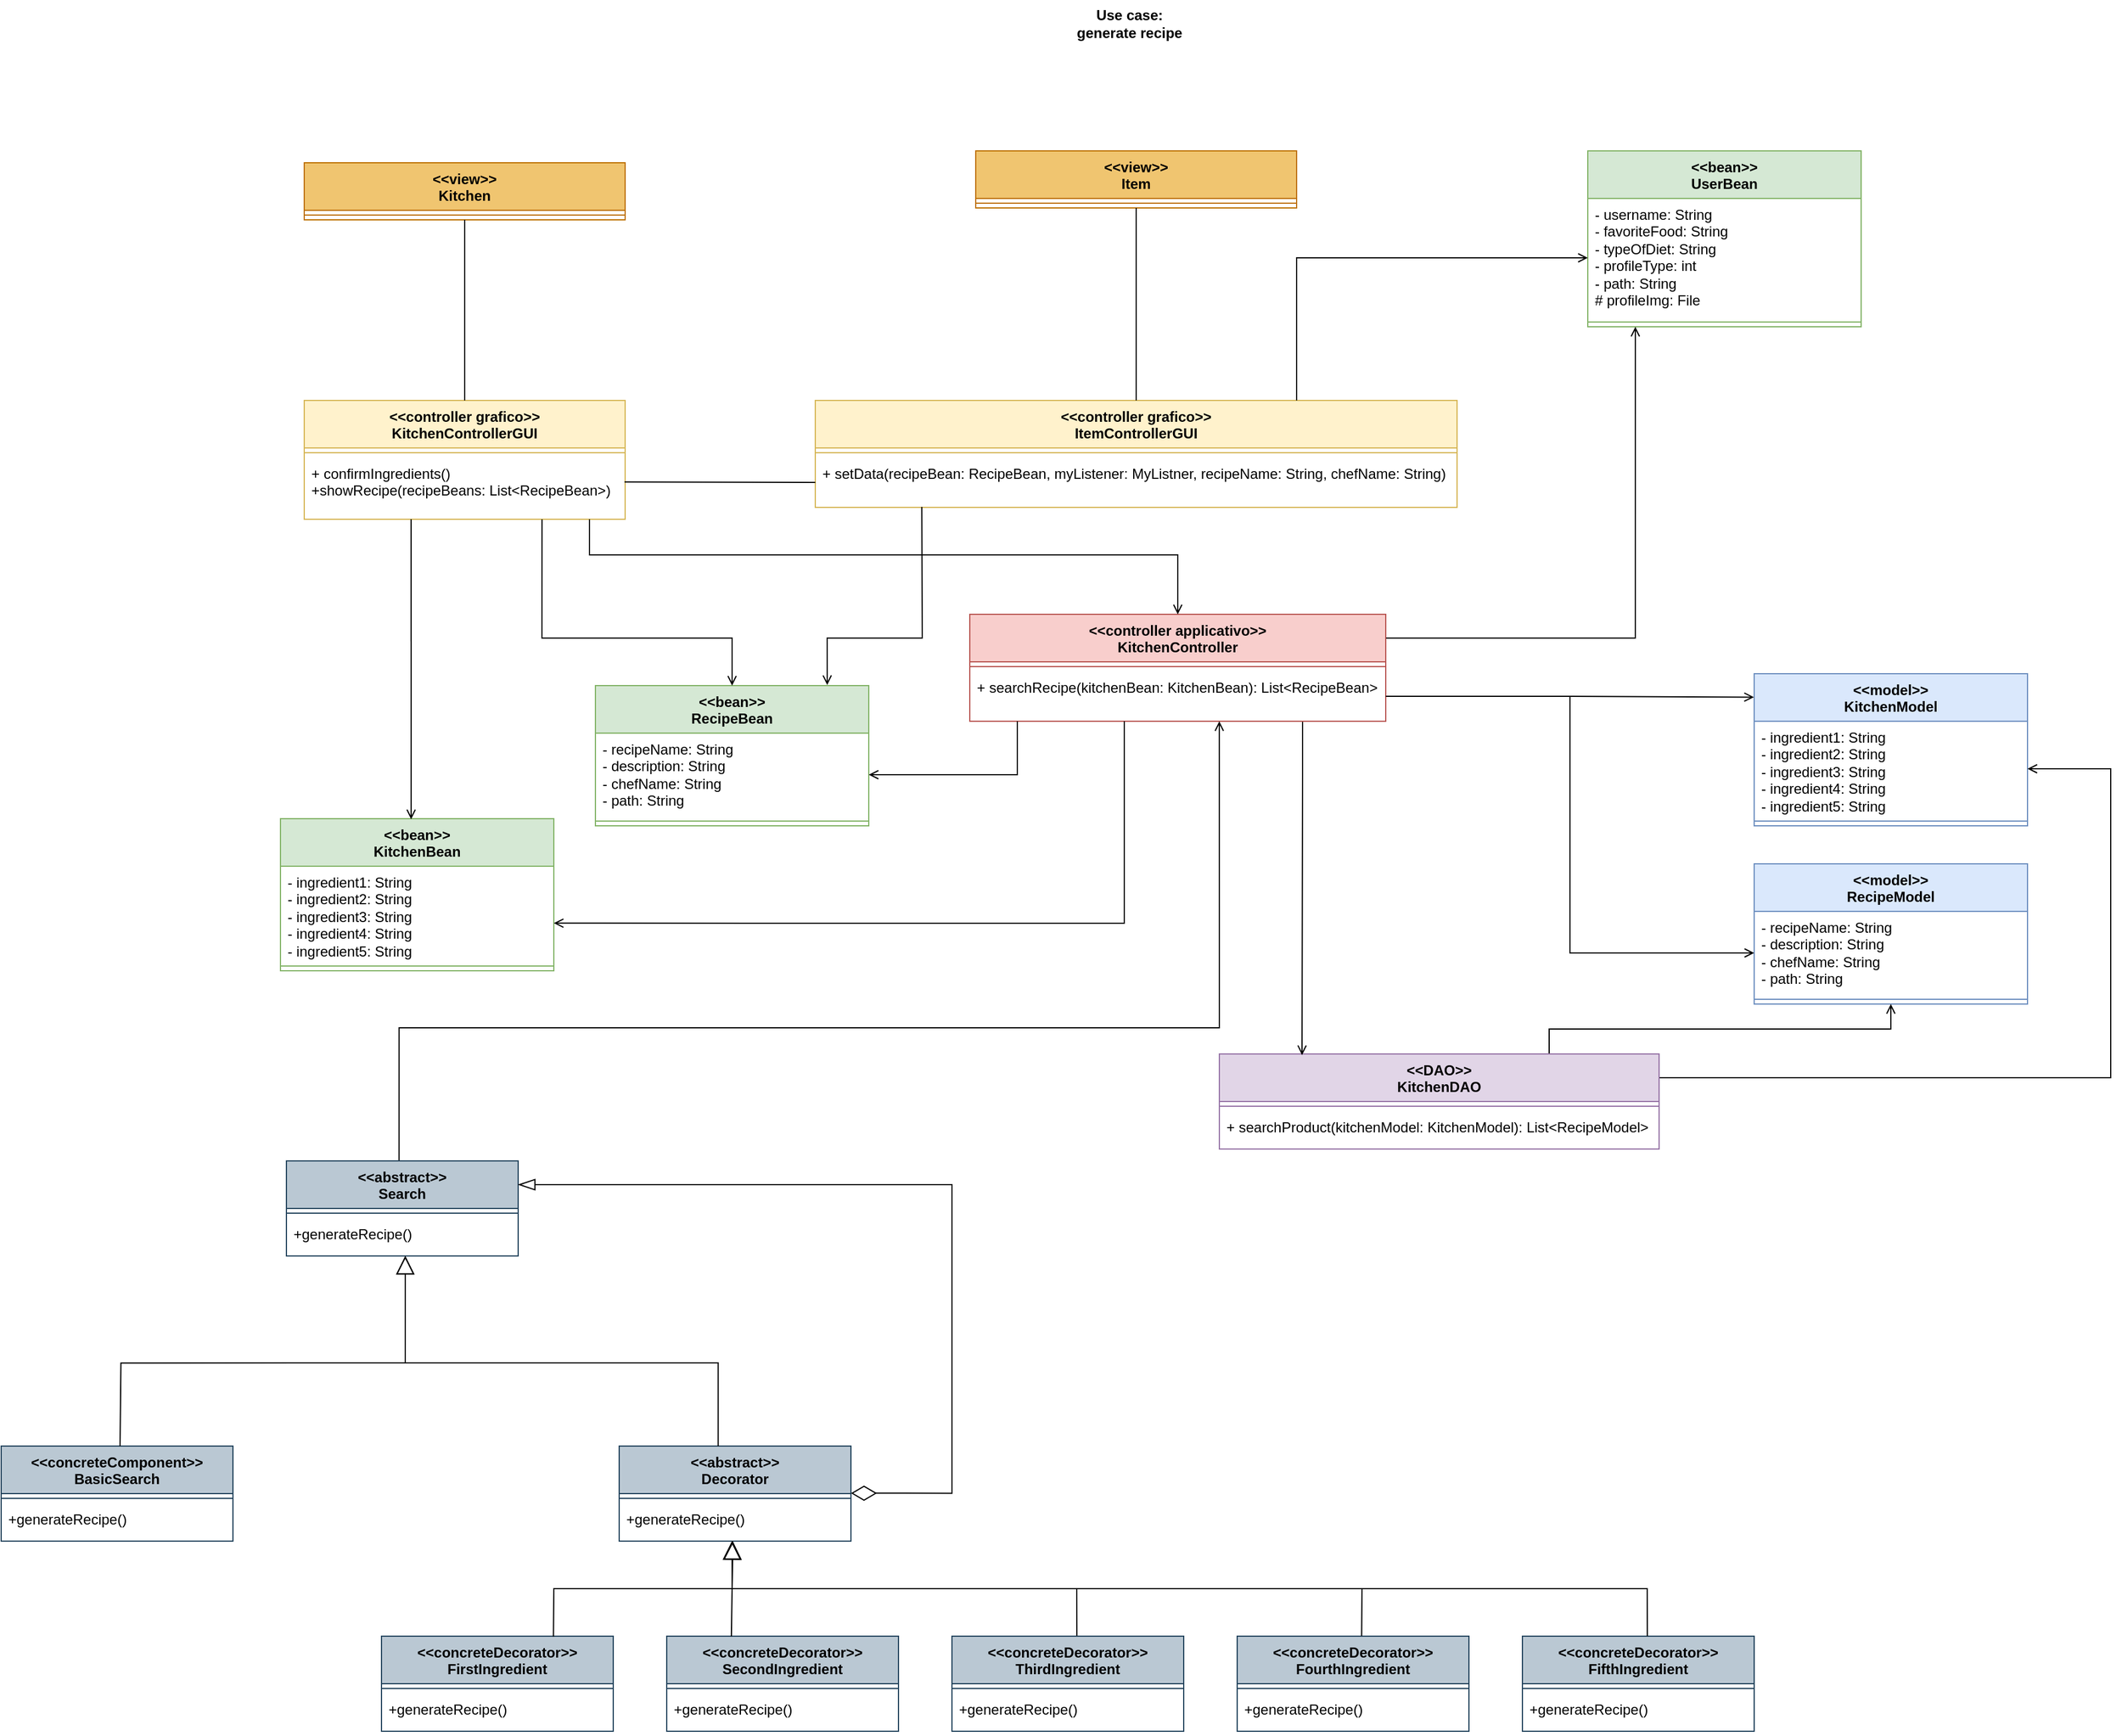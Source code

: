 <mxfile version="21.5.0" type="device">
  <diagram name="Pagina-1" id="53_TxDTbxMPhhyfTPPzY">
    <mxGraphModel dx="4573" dy="1822" grid="1" gridSize="10" guides="1" tooltips="1" connect="1" arrows="1" fold="1" page="1" pageScale="1" pageWidth="2336" pageHeight="1654" math="0" shadow="0">
      <root>
        <mxCell id="0" />
        <mxCell id="1" parent="0" />
        <mxCell id="R4VHFIvE4QcCksy_aD6D-1" value="&amp;lt;&amp;lt;controller grafico&amp;gt;&amp;gt;&lt;br&gt;KitchenControllerGUI" style="swimlane;fontStyle=1;align=center;verticalAlign=top;childLayout=stackLayout;horizontal=1;startSize=40;horizontalStack=0;resizeParent=1;resizeParentMax=0;resizeLast=0;collapsible=1;marginBottom=0;whiteSpace=wrap;html=1;fillColor=#fff2cc;strokeColor=#d6b656;" parent="1" vertex="1">
          <mxGeometry x="430" y="360" width="270" height="100" as="geometry" />
        </mxCell>
        <mxCell id="R4VHFIvE4QcCksy_aD6D-3" value="" style="line;strokeWidth=1;fillColor=none;align=left;verticalAlign=middle;spacingTop=-1;spacingLeft=3;spacingRight=3;rotatable=0;labelPosition=right;points=[];portConstraint=eastwest;strokeColor=inherit;" parent="R4VHFIvE4QcCksy_aD6D-1" vertex="1">
          <mxGeometry y="40" width="270" height="8" as="geometry" />
        </mxCell>
        <mxCell id="R4VHFIvE4QcCksy_aD6D-4" value="+ confirmIngredients()&lt;br style=&quot;border-color: var(--border-color);&quot;&gt;+showRecipe(recipeBeans: List&amp;lt;RecipeBean&amp;gt;)" style="text;strokeColor=none;fillColor=none;align=left;verticalAlign=top;spacingLeft=4;spacingRight=4;overflow=hidden;rotatable=0;points=[[0,0.5],[1,0.5]];portConstraint=eastwest;whiteSpace=wrap;html=1;" parent="R4VHFIvE4QcCksy_aD6D-1" vertex="1">
          <mxGeometry y="48" width="270" height="52" as="geometry" />
        </mxCell>
        <mxCell id="R4VHFIvE4QcCksy_aD6D-5" value="&amp;lt;&amp;lt;controller applicativo&amp;gt;&amp;gt;&lt;br&gt;KitchenController" style="swimlane;fontStyle=1;align=center;verticalAlign=top;childLayout=stackLayout;horizontal=1;startSize=40;horizontalStack=0;resizeParent=1;resizeParentMax=0;resizeLast=0;collapsible=1;marginBottom=0;whiteSpace=wrap;html=1;fillColor=#f8cecc;strokeColor=#b85450;" parent="1" vertex="1">
          <mxGeometry x="990" y="540" width="350" height="90" as="geometry" />
        </mxCell>
        <mxCell id="R4VHFIvE4QcCksy_aD6D-7" value="" style="line;strokeWidth=1;fillColor=none;align=left;verticalAlign=middle;spacingTop=-1;spacingLeft=3;spacingRight=3;rotatable=0;labelPosition=right;points=[];portConstraint=eastwest;strokeColor=inherit;" parent="R4VHFIvE4QcCksy_aD6D-5" vertex="1">
          <mxGeometry y="40" width="350" height="8" as="geometry" />
        </mxCell>
        <mxCell id="R4VHFIvE4QcCksy_aD6D-8" value="+ searchRecipe(kitchenBean: KitchenBean): List&amp;lt;RecipeBean&amp;gt;" style="text;strokeColor=none;fillColor=none;align=left;verticalAlign=top;spacingLeft=4;spacingRight=4;overflow=hidden;rotatable=0;points=[[0,0.5],[1,0.5]];portConstraint=eastwest;whiteSpace=wrap;html=1;" parent="R4VHFIvE4QcCksy_aD6D-5" vertex="1">
          <mxGeometry y="48" width="350" height="42" as="geometry" />
        </mxCell>
        <mxCell id="R4VHFIvE4QcCksy_aD6D-9" value="&amp;lt;&amp;lt;controller grafico&amp;gt;&amp;gt;&lt;br&gt;ItemControllerGUI" style="swimlane;fontStyle=1;align=center;verticalAlign=top;childLayout=stackLayout;horizontal=1;startSize=40;horizontalStack=0;resizeParent=1;resizeParentMax=0;resizeLast=0;collapsible=1;marginBottom=0;whiteSpace=wrap;html=1;fillColor=#fff2cc;strokeColor=#d6b656;" parent="1" vertex="1">
          <mxGeometry x="860" y="360" width="540" height="90" as="geometry" />
        </mxCell>
        <mxCell id="R4VHFIvE4QcCksy_aD6D-11" value="" style="line;strokeWidth=1;fillColor=none;align=left;verticalAlign=middle;spacingTop=-1;spacingLeft=3;spacingRight=3;rotatable=0;labelPosition=right;points=[];portConstraint=eastwest;strokeColor=inherit;" parent="R4VHFIvE4QcCksy_aD6D-9" vertex="1">
          <mxGeometry y="40" width="540" height="8" as="geometry" />
        </mxCell>
        <mxCell id="R4VHFIvE4QcCksy_aD6D-12" value="+ setData(recipeBean: RecipeBean, myListener: MyListner, recipeName: String, chefName: String)" style="text;strokeColor=none;fillColor=none;align=left;verticalAlign=top;spacingLeft=4;spacingRight=4;overflow=hidden;rotatable=0;points=[[0,0.5],[1,0.5]];portConstraint=eastwest;whiteSpace=wrap;html=1;" parent="R4VHFIvE4QcCksy_aD6D-9" vertex="1">
          <mxGeometry y="48" width="540" height="42" as="geometry" />
        </mxCell>
        <mxCell id="R4VHFIvE4QcCksy_aD6D-13" value="&amp;lt;&amp;lt;bean&amp;gt;&amp;gt;&lt;br&gt;KitchenBean" style="swimlane;fontStyle=1;align=center;verticalAlign=top;childLayout=stackLayout;horizontal=1;startSize=40;horizontalStack=0;resizeParent=1;resizeParentMax=0;resizeLast=0;collapsible=1;marginBottom=0;whiteSpace=wrap;html=1;fillColor=#d5e8d4;strokeColor=#82b366;" parent="1" vertex="1">
          <mxGeometry x="410" y="712" width="230" height="128" as="geometry" />
        </mxCell>
        <mxCell id="R4VHFIvE4QcCksy_aD6D-14" value="- ingredient1: String&lt;br style=&quot;border-color: var(--border-color);&quot;&gt;- ingredient2: String&lt;br style=&quot;border-color: var(--border-color);&quot;&gt;- ingredient3: String&lt;br style=&quot;border-color: var(--border-color);&quot;&gt;- ingredient4: String&lt;br style=&quot;border-color: var(--border-color);&quot;&gt;- ingredient5: String" style="text;strokeColor=none;fillColor=none;align=left;verticalAlign=top;spacingLeft=4;spacingRight=4;overflow=hidden;rotatable=0;points=[[0,0.5],[1,0.5]];portConstraint=eastwest;whiteSpace=wrap;html=1;" parent="R4VHFIvE4QcCksy_aD6D-13" vertex="1">
          <mxGeometry y="40" width="230" height="80" as="geometry" />
        </mxCell>
        <mxCell id="R4VHFIvE4QcCksy_aD6D-15" value="" style="line;strokeWidth=1;fillColor=none;align=left;verticalAlign=middle;spacingTop=-1;spacingLeft=3;spacingRight=3;rotatable=0;labelPosition=right;points=[];portConstraint=eastwest;strokeColor=inherit;" parent="R4VHFIvE4QcCksy_aD6D-13" vertex="1">
          <mxGeometry y="120" width="230" height="8" as="geometry" />
        </mxCell>
        <mxCell id="R4VHFIvE4QcCksy_aD6D-17" value="&amp;lt;&amp;lt;bean&amp;gt;&amp;gt;&lt;br&gt;RecipeBean" style="swimlane;fontStyle=1;align=center;verticalAlign=top;childLayout=stackLayout;horizontal=1;startSize=40;horizontalStack=0;resizeParent=1;resizeParentMax=0;resizeLast=0;collapsible=1;marginBottom=0;whiteSpace=wrap;html=1;fillColor=#d5e8d4;strokeColor=#82b366;" parent="1" vertex="1">
          <mxGeometry x="675" y="600" width="230" height="118" as="geometry" />
        </mxCell>
        <mxCell id="R4VHFIvE4QcCksy_aD6D-18" value="- recipeName: String&lt;br style=&quot;border-color: var(--border-color);&quot;&gt;- description: String&lt;br style=&quot;border-color: var(--border-color);&quot;&gt;- chefName: String&lt;br style=&quot;border-color: var(--border-color);&quot;&gt;- path: String" style="text;strokeColor=none;fillColor=none;align=left;verticalAlign=top;spacingLeft=4;spacingRight=4;overflow=hidden;rotatable=0;points=[[0,0.5],[1,0.5]];portConstraint=eastwest;whiteSpace=wrap;html=1;" parent="R4VHFIvE4QcCksy_aD6D-17" vertex="1">
          <mxGeometry y="40" width="230" height="70" as="geometry" />
        </mxCell>
        <mxCell id="R4VHFIvE4QcCksy_aD6D-19" value="" style="line;strokeWidth=1;fillColor=none;align=left;verticalAlign=middle;spacingTop=-1;spacingLeft=3;spacingRight=3;rotatable=0;labelPosition=right;points=[];portConstraint=eastwest;strokeColor=inherit;" parent="R4VHFIvE4QcCksy_aD6D-17" vertex="1">
          <mxGeometry y="110" width="230" height="8" as="geometry" />
        </mxCell>
        <mxCell id="R4VHFIvE4QcCksy_aD6D-21" value="&amp;lt;&amp;lt;model&amp;gt;&amp;gt;&lt;br&gt;KitchenModel" style="swimlane;fontStyle=1;align=center;verticalAlign=top;childLayout=stackLayout;horizontal=1;startSize=40;horizontalStack=0;resizeParent=1;resizeParentMax=0;resizeLast=0;collapsible=1;marginBottom=0;whiteSpace=wrap;html=1;fillColor=#dae8fc;strokeColor=#6c8ebf;" parent="1" vertex="1">
          <mxGeometry x="1650" y="590" width="230" height="128" as="geometry" />
        </mxCell>
        <mxCell id="R4VHFIvE4QcCksy_aD6D-22" value="- ingredient1: String&lt;br style=&quot;border-color: var(--border-color);&quot;&gt;- ingredient2: String&lt;br style=&quot;border-color: var(--border-color);&quot;&gt;- ingredient3: String&lt;br style=&quot;border-color: var(--border-color);&quot;&gt;- ingredient4: String&lt;br style=&quot;border-color: var(--border-color);&quot;&gt;- ingredient5: String" style="text;strokeColor=none;fillColor=none;align=left;verticalAlign=top;spacingLeft=4;spacingRight=4;overflow=hidden;rotatable=0;points=[[0,0.5],[1,0.5]];portConstraint=eastwest;whiteSpace=wrap;html=1;" parent="R4VHFIvE4QcCksy_aD6D-21" vertex="1">
          <mxGeometry y="40" width="230" height="80" as="geometry" />
        </mxCell>
        <mxCell id="R4VHFIvE4QcCksy_aD6D-23" value="" style="line;strokeWidth=1;fillColor=none;align=left;verticalAlign=middle;spacingTop=-1;spacingLeft=3;spacingRight=3;rotatable=0;labelPosition=right;points=[];portConstraint=eastwest;strokeColor=inherit;" parent="R4VHFIvE4QcCksy_aD6D-21" vertex="1">
          <mxGeometry y="120" width="230" height="8" as="geometry" />
        </mxCell>
        <mxCell id="R4VHFIvE4QcCksy_aD6D-25" value="&amp;lt;&amp;lt;model&amp;gt;&amp;gt;&lt;br&gt;RecipeModel" style="swimlane;fontStyle=1;align=center;verticalAlign=top;childLayout=stackLayout;horizontal=1;startSize=40;horizontalStack=0;resizeParent=1;resizeParentMax=0;resizeLast=0;collapsible=1;marginBottom=0;whiteSpace=wrap;html=1;fillColor=#dae8fc;strokeColor=#6c8ebf;" parent="1" vertex="1">
          <mxGeometry x="1650" y="750" width="230" height="118" as="geometry" />
        </mxCell>
        <mxCell id="R4VHFIvE4QcCksy_aD6D-26" value="- recipeName: String&lt;br style=&quot;border-color: var(--border-color);&quot;&gt;- description: String&lt;br style=&quot;border-color: var(--border-color);&quot;&gt;- chefName: String&lt;br style=&quot;border-color: var(--border-color);&quot;&gt;- path: String" style="text;strokeColor=none;fillColor=none;align=left;verticalAlign=top;spacingLeft=4;spacingRight=4;overflow=hidden;rotatable=0;points=[[0,0.5],[1,0.5]];portConstraint=eastwest;whiteSpace=wrap;html=1;" parent="R4VHFIvE4QcCksy_aD6D-25" vertex="1">
          <mxGeometry y="40" width="230" height="70" as="geometry" />
        </mxCell>
        <mxCell id="R4VHFIvE4QcCksy_aD6D-27" value="" style="line;strokeWidth=1;fillColor=none;align=left;verticalAlign=middle;spacingTop=-1;spacingLeft=3;spacingRight=3;rotatable=0;labelPosition=right;points=[];portConstraint=eastwest;strokeColor=inherit;" parent="R4VHFIvE4QcCksy_aD6D-25" vertex="1">
          <mxGeometry y="110" width="230" height="8" as="geometry" />
        </mxCell>
        <mxCell id="R4VHFIvE4QcCksy_aD6D-88" style="edgeStyle=orthogonalEdgeStyle;rounded=0;orthogonalLoop=1;jettySize=auto;html=1;exitX=1;exitY=0.25;exitDx=0;exitDy=0;entryX=1;entryY=0.5;entryDx=0;entryDy=0;endArrow=open;endFill=0;" parent="1" source="R4VHFIvE4QcCksy_aD6D-29" target="R4VHFIvE4QcCksy_aD6D-22" edge="1">
          <mxGeometry relative="1" as="geometry">
            <Array as="points">
              <mxPoint x="1950" y="930" />
              <mxPoint x="1950" y="670" />
            </Array>
          </mxGeometry>
        </mxCell>
        <mxCell id="R4VHFIvE4QcCksy_aD6D-89" style="edgeStyle=orthogonalEdgeStyle;rounded=0;orthogonalLoop=1;jettySize=auto;html=1;exitX=0.75;exitY=0;exitDx=0;exitDy=0;entryX=0.5;entryY=1;entryDx=0;entryDy=0;endArrow=open;endFill=0;" parent="1" source="R4VHFIvE4QcCksy_aD6D-29" target="R4VHFIvE4QcCksy_aD6D-25" edge="1">
          <mxGeometry relative="1" as="geometry" />
        </mxCell>
        <mxCell id="R4VHFIvE4QcCksy_aD6D-29" value="&amp;lt;&amp;lt;DAO&amp;gt;&amp;gt;&lt;br&gt;KitchenDAO" style="swimlane;fontStyle=1;align=center;verticalAlign=top;childLayout=stackLayout;horizontal=1;startSize=40;horizontalStack=0;resizeParent=1;resizeParentMax=0;resizeLast=0;collapsible=1;marginBottom=0;whiteSpace=wrap;html=1;fillColor=#e1d5e7;strokeColor=#9673a6;" parent="1" vertex="1">
          <mxGeometry x="1200" y="910" width="370" height="80" as="geometry" />
        </mxCell>
        <mxCell id="R4VHFIvE4QcCksy_aD6D-31" value="" style="line;strokeWidth=1;fillColor=none;align=left;verticalAlign=middle;spacingTop=-1;spacingLeft=3;spacingRight=3;rotatable=0;labelPosition=right;points=[];portConstraint=eastwest;strokeColor=inherit;" parent="R4VHFIvE4QcCksy_aD6D-29" vertex="1">
          <mxGeometry y="40" width="370" height="8" as="geometry" />
        </mxCell>
        <mxCell id="R4VHFIvE4QcCksy_aD6D-32" value="+ searchProduct(kitchenModel: KitchenModel): List&amp;lt;RecipeModel&amp;gt;" style="text;strokeColor=none;fillColor=none;align=left;verticalAlign=top;spacingLeft=4;spacingRight=4;overflow=hidden;rotatable=0;points=[[0,0.5],[1,0.5]];portConstraint=eastwest;whiteSpace=wrap;html=1;" parent="R4VHFIvE4QcCksy_aD6D-29" vertex="1">
          <mxGeometry y="48" width="370" height="32" as="geometry" />
        </mxCell>
        <mxCell id="R4VHFIvE4QcCksy_aD6D-65" value="&amp;lt;&amp;lt;view&amp;gt;&amp;gt;&lt;br&gt;Kitchen" style="swimlane;fontStyle=1;align=center;verticalAlign=top;childLayout=stackLayout;horizontal=1;startSize=40;horizontalStack=0;resizeParent=1;resizeParentMax=0;resizeLast=0;collapsible=1;marginBottom=0;whiteSpace=wrap;html=1;fillColor=#f0c570;strokeColor=#BD7000;fontColor=#000000;" parent="1" vertex="1">
          <mxGeometry x="430" y="160" width="270" height="48" as="geometry" />
        </mxCell>
        <mxCell id="R4VHFIvE4QcCksy_aD6D-66" value="" style="line;strokeWidth=1;fillColor=#f0c570;align=left;verticalAlign=middle;spacingTop=-1;spacingLeft=3;spacingRight=3;rotatable=0;labelPosition=right;points=[];portConstraint=eastwest;strokeColor=#BD7000;fontColor=#000000;" parent="R4VHFIvE4QcCksy_aD6D-65" vertex="1">
          <mxGeometry y="40" width="270" height="8" as="geometry" />
        </mxCell>
        <mxCell id="R4VHFIvE4QcCksy_aD6D-68" value="&amp;lt;&amp;lt;view&amp;gt;&amp;gt;&lt;br&gt;Item" style="swimlane;fontStyle=1;align=center;verticalAlign=top;childLayout=stackLayout;horizontal=1;startSize=40;horizontalStack=0;resizeParent=1;resizeParentMax=0;resizeLast=0;collapsible=1;marginBottom=0;whiteSpace=wrap;html=1;fillColor=#f0c570;strokeColor=#BD7000;fontColor=#000000;" parent="1" vertex="1">
          <mxGeometry x="995" y="150" width="270" height="48" as="geometry" />
        </mxCell>
        <mxCell id="R4VHFIvE4QcCksy_aD6D-69" value="" style="line;strokeWidth=1;fillColor=#f0c570;align=left;verticalAlign=middle;spacingTop=-1;spacingLeft=3;spacingRight=3;rotatable=0;labelPosition=right;points=[];portConstraint=eastwest;strokeColor=#BD7000;fontColor=#000000;" parent="R4VHFIvE4QcCksy_aD6D-68" vertex="1">
          <mxGeometry y="40" width="270" height="8" as="geometry" />
        </mxCell>
        <mxCell id="R4VHFIvE4QcCksy_aD6D-70" value="" style="endArrow=none;html=1;rounded=0;exitX=0.5;exitY=0;exitDx=0;exitDy=0;entryX=0.5;entryY=1;entryDx=0;entryDy=0;" parent="1" source="R4VHFIvE4QcCksy_aD6D-1" target="R4VHFIvE4QcCksy_aD6D-65" edge="1">
          <mxGeometry width="50" height="50" relative="1" as="geometry">
            <mxPoint x="590" y="330" as="sourcePoint" />
            <mxPoint x="640" y="280" as="targetPoint" />
          </mxGeometry>
        </mxCell>
        <mxCell id="R4VHFIvE4QcCksy_aD6D-71" value="" style="endArrow=none;html=1;rounded=0;exitX=0.5;exitY=0;exitDx=0;exitDy=0;entryX=0.5;entryY=1;entryDx=0;entryDy=0;" parent="1" source="R4VHFIvE4QcCksy_aD6D-9" target="R4VHFIvE4QcCksy_aD6D-68" edge="1">
          <mxGeometry width="50" height="50" relative="1" as="geometry">
            <mxPoint x="1134.41" y="350" as="sourcePoint" />
            <mxPoint x="1130" y="200" as="targetPoint" />
          </mxGeometry>
        </mxCell>
        <mxCell id="R4VHFIvE4QcCksy_aD6D-72" value="" style="endArrow=none;html=1;rounded=0;exitX=0.998;exitY=0.396;exitDx=0;exitDy=0;entryX=0;entryY=0.5;entryDx=0;entryDy=0;exitPerimeter=0;" parent="1" source="R4VHFIvE4QcCksy_aD6D-4" target="R4VHFIvE4QcCksy_aD6D-12" edge="1">
          <mxGeometry width="50" height="50" relative="1" as="geometry">
            <mxPoint x="575" y="370" as="sourcePoint" />
            <mxPoint x="575" y="218" as="targetPoint" />
          </mxGeometry>
        </mxCell>
        <mxCell id="R4VHFIvE4QcCksy_aD6D-73" value="" style="endArrow=open;html=1;rounded=0;endFill=0;exitX=0.333;exitY=1.001;exitDx=0;exitDy=0;exitPerimeter=0;entryX=0.478;entryY=0.004;entryDx=0;entryDy=0;entryPerimeter=0;" parent="1" source="R4VHFIvE4QcCksy_aD6D-4" target="R4VHFIvE4QcCksy_aD6D-13" edge="1">
          <mxGeometry width="50" height="50" relative="1" as="geometry">
            <mxPoint x="550" y="580" as="sourcePoint" />
            <mxPoint x="600" y="530" as="targetPoint" />
          </mxGeometry>
        </mxCell>
        <mxCell id="R4VHFIvE4QcCksy_aD6D-74" value="" style="endArrow=open;html=1;rounded=0;endFill=0;exitX=0.741;exitY=1.002;exitDx=0;exitDy=0;exitPerimeter=0;entryX=0.5;entryY=0;entryDx=0;entryDy=0;" parent="1" source="R4VHFIvE4QcCksy_aD6D-4" target="R4VHFIvE4QcCksy_aD6D-17" edge="1">
          <mxGeometry width="50" height="50" relative="1" as="geometry">
            <mxPoint x="560" y="471" as="sourcePoint" />
            <mxPoint x="560" y="723" as="targetPoint" />
            <Array as="points">
              <mxPoint x="630" y="560" />
              <mxPoint x="790" y="560" />
            </Array>
          </mxGeometry>
        </mxCell>
        <mxCell id="R4VHFIvE4QcCksy_aD6D-75" value="" style="endArrow=open;html=1;rounded=0;endFill=0;exitX=0.333;exitY=1.001;exitDx=0;exitDy=0;exitPerimeter=0;entryX=1;entryY=0.5;entryDx=0;entryDy=0;" parent="1" target="R4VHFIvE4QcCksy_aD6D-18" edge="1">
          <mxGeometry width="50" height="50" relative="1" as="geometry">
            <mxPoint x="1030" y="630" as="sourcePoint" />
            <mxPoint x="1030" y="883" as="targetPoint" />
            <Array as="points">
              <mxPoint x="1030" y="675" />
            </Array>
          </mxGeometry>
        </mxCell>
        <mxCell id="R4VHFIvE4QcCksy_aD6D-76" value="" style="endArrow=open;html=1;rounded=0;endFill=0;exitX=0.333;exitY=1.001;exitDx=0;exitDy=0;exitPerimeter=0;entryX=1;entryY=0.599;entryDx=0;entryDy=0;entryPerimeter=0;" parent="1" target="R4VHFIvE4QcCksy_aD6D-14" edge="1">
          <mxGeometry width="50" height="50" relative="1" as="geometry">
            <mxPoint x="1120" y="630" as="sourcePoint" />
            <mxPoint x="995" y="675" as="targetPoint" />
            <Array as="points">
              <mxPoint x="1120" y="800" />
            </Array>
          </mxGeometry>
        </mxCell>
        <mxCell id="R4VHFIvE4QcCksy_aD6D-77" value="&amp;lt;&amp;lt;bean&amp;gt;&amp;gt;&lt;br&gt;UserBean" style="swimlane;fontStyle=1;align=center;verticalAlign=top;childLayout=stackLayout;horizontal=1;startSize=40;horizontalStack=0;resizeParent=1;resizeParentMax=0;resizeLast=0;collapsible=1;marginBottom=0;whiteSpace=wrap;html=1;fillColor=#d5e8d4;strokeColor=#82b366;" parent="1" vertex="1">
          <mxGeometry x="1510" y="150" width="230" height="148" as="geometry" />
        </mxCell>
        <mxCell id="R4VHFIvE4QcCksy_aD6D-78" value="- username: String&lt;br&gt;- favoriteFood: String&lt;br&gt;- typeOfDiet: String&lt;br&gt;- profileType: int&lt;br&gt;- path: String&lt;br&gt;# profileImg: File" style="text;strokeColor=none;fillColor=none;align=left;verticalAlign=top;spacingLeft=4;spacingRight=4;overflow=hidden;rotatable=0;points=[[0,0.5],[1,0.5]];portConstraint=eastwest;whiteSpace=wrap;html=1;" parent="R4VHFIvE4QcCksy_aD6D-77" vertex="1">
          <mxGeometry y="40" width="230" height="100" as="geometry" />
        </mxCell>
        <mxCell id="R4VHFIvE4QcCksy_aD6D-79" value="" style="line;strokeWidth=1;fillColor=none;align=left;verticalAlign=middle;spacingTop=-1;spacingLeft=3;spacingRight=3;rotatable=0;labelPosition=right;points=[];portConstraint=eastwest;strokeColor=inherit;" parent="R4VHFIvE4QcCksy_aD6D-77" vertex="1">
          <mxGeometry y="140" width="230" height="8" as="geometry" />
        </mxCell>
        <mxCell id="R4VHFIvE4QcCksy_aD6D-80" value="" style="endArrow=open;html=1;rounded=0;endFill=0;exitX=0.75;exitY=0;exitDx=0;exitDy=0;entryX=0;entryY=0.5;entryDx=0;entryDy=0;" parent="1" source="R4VHFIvE4QcCksy_aD6D-9" target="R4VHFIvE4QcCksy_aD6D-78" edge="1">
          <mxGeometry width="50" height="50" relative="1" as="geometry">
            <mxPoint x="1340" y="208" as="sourcePoint" />
            <mxPoint x="1500" y="348" as="targetPoint" />
            <Array as="points">
              <mxPoint x="1265" y="280" />
              <mxPoint x="1265" y="240" />
            </Array>
          </mxGeometry>
        </mxCell>
        <mxCell id="R4VHFIvE4QcCksy_aD6D-81" value="" style="endArrow=open;html=1;rounded=0;endFill=0;exitX=1.001;exitY=0.222;exitDx=0;exitDy=0;entryX=0.174;entryY=1;entryDx=0;entryDy=0;entryPerimeter=0;exitPerimeter=0;" parent="1" source="R4VHFIvE4QcCksy_aD6D-5" target="R4VHFIvE4QcCksy_aD6D-79" edge="1">
          <mxGeometry width="50" height="50" relative="1" as="geometry">
            <mxPoint x="1420" y="620" as="sourcePoint" />
            <mxPoint x="1665" y="500" as="targetPoint" />
            <Array as="points">
              <mxPoint x="1550" y="560" />
              <mxPoint x="1550" y="490" />
            </Array>
          </mxGeometry>
        </mxCell>
        <mxCell id="R4VHFIvE4QcCksy_aD6D-82" value="" style="endArrow=open;html=1;rounded=0;endFill=0;exitX=0.166;exitY=0.99;exitDx=0;exitDy=0;exitPerimeter=0;entryX=0.848;entryY=-0.004;entryDx=0;entryDy=0;entryPerimeter=0;" parent="1" source="R4VHFIvE4QcCksy_aD6D-12" target="R4VHFIvE4QcCksy_aD6D-17" edge="1">
          <mxGeometry width="50" height="50" relative="1" as="geometry">
            <mxPoint x="640" y="470" as="sourcePoint" />
            <mxPoint x="800" y="610" as="targetPoint" />
            <Array as="points">
              <mxPoint x="950" y="560" />
              <mxPoint x="870" y="560" />
            </Array>
          </mxGeometry>
        </mxCell>
        <mxCell id="R4VHFIvE4QcCksy_aD6D-83" value="" style="endArrow=open;html=1;rounded=0;endFill=0;exitX=0.741;exitY=1.002;exitDx=0;exitDy=0;exitPerimeter=0;entryX=0.5;entryY=0;entryDx=0;entryDy=0;" parent="1" target="R4VHFIvE4QcCksy_aD6D-5" edge="1">
          <mxGeometry width="50" height="50" relative="1" as="geometry">
            <mxPoint x="670" y="460" as="sourcePoint" />
            <mxPoint x="830" y="600" as="targetPoint" />
            <Array as="points">
              <mxPoint x="670" y="490" />
              <mxPoint x="1165" y="490" />
            </Array>
          </mxGeometry>
        </mxCell>
        <mxCell id="R4VHFIvE4QcCksy_aD6D-84" value="" style="endArrow=open;html=1;rounded=0;endFill=0;exitX=0.333;exitY=1.001;exitDx=0;exitDy=0;exitPerimeter=0;entryX=0.188;entryY=0.012;entryDx=0;entryDy=0;entryPerimeter=0;" parent="1" target="R4VHFIvE4QcCksy_aD6D-29" edge="1">
          <mxGeometry width="50" height="50" relative="1" as="geometry">
            <mxPoint x="1270" y="630.5" as="sourcePoint" />
            <mxPoint x="1145" y="675.5" as="targetPoint" />
            <Array as="points">
              <mxPoint x="1270" y="675.5" />
            </Array>
          </mxGeometry>
        </mxCell>
        <mxCell id="R4VHFIvE4QcCksy_aD6D-85" style="edgeStyle=orthogonalEdgeStyle;rounded=0;orthogonalLoop=1;jettySize=auto;html=1;exitX=1;exitY=0.5;exitDx=0;exitDy=0;entryX=-0.001;entryY=0.154;entryDx=0;entryDy=0;entryPerimeter=0;endArrow=open;endFill=0;" parent="1" source="R4VHFIvE4QcCksy_aD6D-8" target="R4VHFIvE4QcCksy_aD6D-21" edge="1">
          <mxGeometry relative="1" as="geometry" />
        </mxCell>
        <mxCell id="R4VHFIvE4QcCksy_aD6D-86" style="edgeStyle=orthogonalEdgeStyle;rounded=0;orthogonalLoop=1;jettySize=auto;html=1;exitX=1;exitY=0.5;exitDx=0;exitDy=0;entryX=0;entryY=0.5;entryDx=0;entryDy=0;endArrow=open;endFill=0;" parent="1" source="R4VHFIvE4QcCksy_aD6D-8" target="R4VHFIvE4QcCksy_aD6D-26" edge="1">
          <mxGeometry relative="1" as="geometry" />
        </mxCell>
        <mxCell id="R4VHFIvE4QcCksy_aD6D-90" value="&lt;b&gt;Use case:&lt;br&gt;generate recipe&lt;/b&gt;" style="text;html=1;align=center;verticalAlign=middle;resizable=0;points=[];autosize=1;strokeColor=none;fillColor=none;" parent="1" vertex="1">
          <mxGeometry x="1069" y="23" width="110" height="40" as="geometry" />
        </mxCell>
        <mxCell id="DlQ9eAHF5Yf07NWAmiAO-39" style="edgeStyle=orthogonalEdgeStyle;rounded=0;orthogonalLoop=1;jettySize=auto;html=1;exitX=0.486;exitY=0.006;exitDx=0;exitDy=0;entryX=0.607;entryY=1.048;entryDx=0;entryDy=0;entryPerimeter=0;endArrow=open;endFill=0;exitPerimeter=0;" edge="1" parent="1" source="DlQ9eAHF5Yf07NWAmiAO-4">
          <mxGeometry relative="1" as="geometry">
            <mxPoint x="510" y="997.98" as="sourcePoint" />
            <mxPoint x="1199.95" y="629.996" as="targetPoint" />
            <Array as="points">
              <mxPoint x="510" y="888" />
              <mxPoint x="1200" y="888" />
            </Array>
          </mxGeometry>
        </mxCell>
        <mxCell id="DlQ9eAHF5Yf07NWAmiAO-4" value="&amp;lt;&amp;lt;abstract&amp;gt;&amp;gt;&lt;br&gt;Search" style="swimlane;fontStyle=1;align=center;verticalAlign=top;childLayout=stackLayout;horizontal=1;startSize=40;horizontalStack=0;resizeParent=1;resizeParentMax=0;resizeLast=0;collapsible=1;marginBottom=0;whiteSpace=wrap;html=1;fillColor=#bac8d3;strokeColor=#23445d;" vertex="1" parent="1">
          <mxGeometry x="415" y="1000" width="195" height="80" as="geometry" />
        </mxCell>
        <mxCell id="DlQ9eAHF5Yf07NWAmiAO-5" value="" style="line;strokeWidth=1;fillColor=none;align=left;verticalAlign=middle;spacingTop=-1;spacingLeft=3;spacingRight=3;rotatable=0;labelPosition=right;points=[];portConstraint=eastwest;strokeColor=inherit;" vertex="1" parent="DlQ9eAHF5Yf07NWAmiAO-4">
          <mxGeometry y="40" width="195" height="8" as="geometry" />
        </mxCell>
        <mxCell id="DlQ9eAHF5Yf07NWAmiAO-6" value="+generateRecipe()" style="text;strokeColor=none;fillColor=none;align=left;verticalAlign=top;spacingLeft=4;spacingRight=4;overflow=hidden;rotatable=0;points=[[0,0.5],[1,0.5]];portConstraint=eastwest;whiteSpace=wrap;html=1;" vertex="1" parent="DlQ9eAHF5Yf07NWAmiAO-4">
          <mxGeometry y="48" width="195" height="32" as="geometry" />
        </mxCell>
        <mxCell id="DlQ9eAHF5Yf07NWAmiAO-7" value="&amp;lt;&amp;lt;concreteComponent&amp;gt;&amp;gt;&lt;br&gt;BasicSearch" style="swimlane;fontStyle=1;align=center;verticalAlign=top;childLayout=stackLayout;horizontal=1;startSize=40;horizontalStack=0;resizeParent=1;resizeParentMax=0;resizeLast=0;collapsible=1;marginBottom=0;whiteSpace=wrap;html=1;fillColor=#bac8d3;strokeColor=#23445d;" vertex="1" parent="1">
          <mxGeometry x="175" y="1240" width="195" height="80" as="geometry" />
        </mxCell>
        <mxCell id="DlQ9eAHF5Yf07NWAmiAO-8" value="" style="line;strokeWidth=1;fillColor=none;align=left;verticalAlign=middle;spacingTop=-1;spacingLeft=3;spacingRight=3;rotatable=0;labelPosition=right;points=[];portConstraint=eastwest;strokeColor=inherit;" vertex="1" parent="DlQ9eAHF5Yf07NWAmiAO-7">
          <mxGeometry y="40" width="195" height="8" as="geometry" />
        </mxCell>
        <mxCell id="DlQ9eAHF5Yf07NWAmiAO-9" value="+generateRecipe()" style="text;strokeColor=none;fillColor=none;align=left;verticalAlign=top;spacingLeft=4;spacingRight=4;overflow=hidden;rotatable=0;points=[[0,0.5],[1,0.5]];portConstraint=eastwest;whiteSpace=wrap;html=1;" vertex="1" parent="DlQ9eAHF5Yf07NWAmiAO-7">
          <mxGeometry y="48" width="195" height="32" as="geometry" />
        </mxCell>
        <mxCell id="DlQ9eAHF5Yf07NWAmiAO-10" value="&amp;lt;&amp;lt;abstract&amp;gt;&amp;gt;&lt;br&gt;Decorator" style="swimlane;fontStyle=1;align=center;verticalAlign=top;childLayout=stackLayout;horizontal=1;startSize=40;horizontalStack=0;resizeParent=1;resizeParentMax=0;resizeLast=0;collapsible=1;marginBottom=0;whiteSpace=wrap;html=1;fillColor=#bac8d3;strokeColor=#23445d;" vertex="1" parent="1">
          <mxGeometry x="695" y="1240" width="195" height="80" as="geometry" />
        </mxCell>
        <mxCell id="DlQ9eAHF5Yf07NWAmiAO-11" value="" style="line;strokeWidth=1;fillColor=none;align=left;verticalAlign=middle;spacingTop=-1;spacingLeft=3;spacingRight=3;rotatable=0;labelPosition=right;points=[];portConstraint=eastwest;strokeColor=inherit;" vertex="1" parent="DlQ9eAHF5Yf07NWAmiAO-10">
          <mxGeometry y="40" width="195" height="8" as="geometry" />
        </mxCell>
        <mxCell id="DlQ9eAHF5Yf07NWAmiAO-12" value="+generateRecipe()" style="text;strokeColor=none;fillColor=none;align=left;verticalAlign=top;spacingLeft=4;spacingRight=4;overflow=hidden;rotatable=0;points=[[0,0.5],[1,0.5]];portConstraint=eastwest;whiteSpace=wrap;html=1;" vertex="1" parent="DlQ9eAHF5Yf07NWAmiAO-10">
          <mxGeometry y="48" width="195" height="32" as="geometry" />
        </mxCell>
        <mxCell id="DlQ9eAHF5Yf07NWAmiAO-13" value="&amp;lt;&amp;lt;concreteDecorator&amp;gt;&amp;gt;&lt;br&gt;FirstIngredient" style="swimlane;fontStyle=1;align=center;verticalAlign=top;childLayout=stackLayout;horizontal=1;startSize=40;horizontalStack=0;resizeParent=1;resizeParentMax=0;resizeLast=0;collapsible=1;marginBottom=0;whiteSpace=wrap;html=1;fillColor=#bac8d3;strokeColor=#23445d;" vertex="1" parent="1">
          <mxGeometry x="495" y="1400" width="195" height="80" as="geometry" />
        </mxCell>
        <mxCell id="DlQ9eAHF5Yf07NWAmiAO-14" value="" style="line;strokeWidth=1;fillColor=none;align=left;verticalAlign=middle;spacingTop=-1;spacingLeft=3;spacingRight=3;rotatable=0;labelPosition=right;points=[];portConstraint=eastwest;strokeColor=inherit;" vertex="1" parent="DlQ9eAHF5Yf07NWAmiAO-13">
          <mxGeometry y="40" width="195" height="8" as="geometry" />
        </mxCell>
        <mxCell id="DlQ9eAHF5Yf07NWAmiAO-15" value="+generateRecipe()" style="text;strokeColor=none;fillColor=none;align=left;verticalAlign=top;spacingLeft=4;spacingRight=4;overflow=hidden;rotatable=0;points=[[0,0.5],[1,0.5]];portConstraint=eastwest;whiteSpace=wrap;html=1;" vertex="1" parent="DlQ9eAHF5Yf07NWAmiAO-13">
          <mxGeometry y="48" width="195" height="32" as="geometry" />
        </mxCell>
        <mxCell id="DlQ9eAHF5Yf07NWAmiAO-16" value="&amp;lt;&amp;lt;concreteDecorator&amp;gt;&amp;gt;&lt;br&gt;SecondIngredient" style="swimlane;fontStyle=1;align=center;verticalAlign=top;childLayout=stackLayout;horizontal=1;startSize=40;horizontalStack=0;resizeParent=1;resizeParentMax=0;resizeLast=0;collapsible=1;marginBottom=0;whiteSpace=wrap;html=1;fillColor=#bac8d3;strokeColor=#23445d;" vertex="1" parent="1">
          <mxGeometry x="735" y="1400" width="195" height="80" as="geometry" />
        </mxCell>
        <mxCell id="DlQ9eAHF5Yf07NWAmiAO-17" value="" style="line;strokeWidth=1;fillColor=none;align=left;verticalAlign=middle;spacingTop=-1;spacingLeft=3;spacingRight=3;rotatable=0;labelPosition=right;points=[];portConstraint=eastwest;strokeColor=inherit;" vertex="1" parent="DlQ9eAHF5Yf07NWAmiAO-16">
          <mxGeometry y="40" width="195" height="8" as="geometry" />
        </mxCell>
        <mxCell id="DlQ9eAHF5Yf07NWAmiAO-18" value="+generateRecipe()" style="text;strokeColor=none;fillColor=none;align=left;verticalAlign=top;spacingLeft=4;spacingRight=4;overflow=hidden;rotatable=0;points=[[0,0.5],[1,0.5]];portConstraint=eastwest;whiteSpace=wrap;html=1;" vertex="1" parent="DlQ9eAHF5Yf07NWAmiAO-16">
          <mxGeometry y="48" width="195" height="32" as="geometry" />
        </mxCell>
        <mxCell id="DlQ9eAHF5Yf07NWAmiAO-19" value="&amp;lt;&amp;lt;concreteDecorator&amp;gt;&amp;gt;&lt;br&gt;ThirdIngredient" style="swimlane;fontStyle=1;align=center;verticalAlign=top;childLayout=stackLayout;horizontal=1;startSize=40;horizontalStack=0;resizeParent=1;resizeParentMax=0;resizeLast=0;collapsible=1;marginBottom=0;whiteSpace=wrap;html=1;fillColor=#bac8d3;strokeColor=#23445d;" vertex="1" parent="1">
          <mxGeometry x="975" y="1400" width="195" height="80" as="geometry" />
        </mxCell>
        <mxCell id="DlQ9eAHF5Yf07NWAmiAO-20" value="" style="line;strokeWidth=1;fillColor=none;align=left;verticalAlign=middle;spacingTop=-1;spacingLeft=3;spacingRight=3;rotatable=0;labelPosition=right;points=[];portConstraint=eastwest;strokeColor=inherit;" vertex="1" parent="DlQ9eAHF5Yf07NWAmiAO-19">
          <mxGeometry y="40" width="195" height="8" as="geometry" />
        </mxCell>
        <mxCell id="DlQ9eAHF5Yf07NWAmiAO-21" value="+generateRecipe()" style="text;strokeColor=none;fillColor=none;align=left;verticalAlign=top;spacingLeft=4;spacingRight=4;overflow=hidden;rotatable=0;points=[[0,0.5],[1,0.5]];portConstraint=eastwest;whiteSpace=wrap;html=1;" vertex="1" parent="DlQ9eAHF5Yf07NWAmiAO-19">
          <mxGeometry y="48" width="195" height="32" as="geometry" />
        </mxCell>
        <mxCell id="DlQ9eAHF5Yf07NWAmiAO-22" value="&amp;lt;&amp;lt;concreteDecorator&amp;gt;&amp;gt;&lt;br&gt;FourthIngredient" style="swimlane;fontStyle=1;align=center;verticalAlign=top;childLayout=stackLayout;horizontal=1;startSize=40;horizontalStack=0;resizeParent=1;resizeParentMax=0;resizeLast=0;collapsible=1;marginBottom=0;whiteSpace=wrap;html=1;fillColor=#bac8d3;strokeColor=#23445d;" vertex="1" parent="1">
          <mxGeometry x="1215" y="1400" width="195" height="80" as="geometry" />
        </mxCell>
        <mxCell id="DlQ9eAHF5Yf07NWAmiAO-23" value="" style="line;strokeWidth=1;fillColor=none;align=left;verticalAlign=middle;spacingTop=-1;spacingLeft=3;spacingRight=3;rotatable=0;labelPosition=right;points=[];portConstraint=eastwest;strokeColor=inherit;" vertex="1" parent="DlQ9eAHF5Yf07NWAmiAO-22">
          <mxGeometry y="40" width="195" height="8" as="geometry" />
        </mxCell>
        <mxCell id="DlQ9eAHF5Yf07NWAmiAO-24" value="+generateRecipe()" style="text;strokeColor=none;fillColor=none;align=left;verticalAlign=top;spacingLeft=4;spacingRight=4;overflow=hidden;rotatable=0;points=[[0,0.5],[1,0.5]];portConstraint=eastwest;whiteSpace=wrap;html=1;" vertex="1" parent="DlQ9eAHF5Yf07NWAmiAO-22">
          <mxGeometry y="48" width="195" height="32" as="geometry" />
        </mxCell>
        <mxCell id="DlQ9eAHF5Yf07NWAmiAO-25" value="&amp;lt;&amp;lt;concreteDecorator&amp;gt;&amp;gt;&lt;br&gt;FifthIngredient" style="swimlane;fontStyle=1;align=center;verticalAlign=top;childLayout=stackLayout;horizontal=1;startSize=40;horizontalStack=0;resizeParent=1;resizeParentMax=0;resizeLast=0;collapsible=1;marginBottom=0;whiteSpace=wrap;html=1;fillColor=#bac8d3;strokeColor=#23445d;" vertex="1" parent="1">
          <mxGeometry x="1455" y="1400" width="195" height="80" as="geometry" />
        </mxCell>
        <mxCell id="DlQ9eAHF5Yf07NWAmiAO-26" value="" style="line;strokeWidth=1;fillColor=none;align=left;verticalAlign=middle;spacingTop=-1;spacingLeft=3;spacingRight=3;rotatable=0;labelPosition=right;points=[];portConstraint=eastwest;strokeColor=inherit;" vertex="1" parent="DlQ9eAHF5Yf07NWAmiAO-25">
          <mxGeometry y="40" width="195" height="8" as="geometry" />
        </mxCell>
        <mxCell id="DlQ9eAHF5Yf07NWAmiAO-27" value="+generateRecipe()" style="text;strokeColor=none;fillColor=none;align=left;verticalAlign=top;spacingLeft=4;spacingRight=4;overflow=hidden;rotatable=0;points=[[0,0.5],[1,0.5]];portConstraint=eastwest;whiteSpace=wrap;html=1;" vertex="1" parent="DlQ9eAHF5Yf07NWAmiAO-25">
          <mxGeometry y="48" width="195" height="32" as="geometry" />
        </mxCell>
        <mxCell id="DlQ9eAHF5Yf07NWAmiAO-28" value="" style="endArrow=block;endSize=13;endFill=0;html=1;rounded=0;entryX=0.513;entryY=0.999;entryDx=0;entryDy=0;entryPerimeter=0;exitX=0.509;exitY=-0.001;exitDx=0;exitDy=0;exitPerimeter=0;" edge="1" parent="1" target="DlQ9eAHF5Yf07NWAmiAO-6">
          <mxGeometry width="160" relative="1" as="geometry">
            <mxPoint x="275.005" y="1240" as="sourcePoint" />
            <mxPoint x="512.47" y="1079.888" as="targetPoint" />
            <Array as="points">
              <mxPoint x="275.75" y="1170.08" />
              <mxPoint x="515" y="1170" />
            </Array>
          </mxGeometry>
        </mxCell>
        <mxCell id="DlQ9eAHF5Yf07NWAmiAO-29" value="" style="endArrow=block;endSize=13;endFill=0;html=1;rounded=0;entryX=0.496;entryY=1;entryDx=0;entryDy=0;entryPerimeter=0;" edge="1" parent="1">
          <mxGeometry width="160" relative="1" as="geometry">
            <mxPoint x="778.28" y="1240" as="sourcePoint" />
            <mxPoint x="515.0" y="1080" as="targetPoint" />
            <Array as="points">
              <mxPoint x="778.28" y="1170" />
              <mxPoint x="515" y="1170" />
            </Array>
          </mxGeometry>
        </mxCell>
        <mxCell id="DlQ9eAHF5Yf07NWAmiAO-33" value="" style="endArrow=blockThin;html=1;endSize=12;startArrow=diamondThin;startSize=19;startFill=0;edgeStyle=orthogonalEdgeStyle;align=left;verticalAlign=bottom;rounded=0;endFill=0;entryX=1;entryY=0.25;entryDx=0;entryDy=0;" edge="1" parent="1" target="DlQ9eAHF5Yf07NWAmiAO-4">
          <mxGeometry x="-1" y="3" relative="1" as="geometry">
            <mxPoint x="890" y="1279.66" as="sourcePoint" />
            <mxPoint x="1050" y="1279.66" as="targetPoint" />
            <Array as="points">
              <mxPoint x="975" y="1280" />
              <mxPoint x="975" y="1020" />
            </Array>
          </mxGeometry>
        </mxCell>
        <mxCell id="DlQ9eAHF5Yf07NWAmiAO-34" value="" style="endArrow=block;endSize=13;endFill=0;html=1;rounded=0;exitX=0.539;exitY=-0.005;exitDx=0;exitDy=0;exitPerimeter=0;" edge="1" parent="1" source="DlQ9eAHF5Yf07NWAmiAO-19">
          <mxGeometry width="160" relative="1" as="geometry">
            <mxPoint x="1053.28" y="1470" as="sourcePoint" />
            <mxPoint x="790" y="1320" as="targetPoint" />
            <Array as="points">
              <mxPoint x="1080" y="1360" />
              <mxPoint x="790" y="1360" />
            </Array>
          </mxGeometry>
        </mxCell>
        <mxCell id="DlQ9eAHF5Yf07NWAmiAO-35" value="" style="endArrow=block;endSize=13;endFill=0;html=1;rounded=0;exitX=0.742;exitY=0.005;exitDx=0;exitDy=0;exitPerimeter=0;" edge="1" parent="1" source="DlQ9eAHF5Yf07NWAmiAO-13">
          <mxGeometry width="160" relative="1" as="geometry">
            <mxPoint x="1080" y="1400" as="sourcePoint" />
            <mxPoint x="790" y="1320" as="targetPoint" />
            <Array as="points">
              <mxPoint x="640" y="1360" />
              <mxPoint x="790" y="1360" />
            </Array>
          </mxGeometry>
        </mxCell>
        <mxCell id="DlQ9eAHF5Yf07NWAmiAO-36" value="" style="endArrow=block;endSize=13;endFill=0;html=1;rounded=0;exitX=0.279;exitY=0.002;exitDx=0;exitDy=0;exitPerimeter=0;" edge="1" parent="1" source="DlQ9eAHF5Yf07NWAmiAO-16">
          <mxGeometry width="160" relative="1" as="geometry">
            <mxPoint x="640" y="1400" as="sourcePoint" />
            <mxPoint x="790" y="1320" as="targetPoint" />
            <Array as="points">
              <mxPoint x="790" y="1360" />
            </Array>
          </mxGeometry>
        </mxCell>
        <mxCell id="DlQ9eAHF5Yf07NWAmiAO-37" value="" style="endArrow=block;endSize=13;endFill=0;html=1;rounded=0;exitX=0.537;exitY=-0.003;exitDx=0;exitDy=0;exitPerimeter=0;" edge="1" parent="1" source="DlQ9eAHF5Yf07NWAmiAO-22">
          <mxGeometry width="160" relative="1" as="geometry">
            <mxPoint x="789.5" y="1400" as="sourcePoint" />
            <mxPoint x="790.5" y="1320" as="targetPoint" />
            <Array as="points">
              <mxPoint x="1320" y="1360" />
              <mxPoint x="790" y="1360" />
            </Array>
          </mxGeometry>
        </mxCell>
        <mxCell id="DlQ9eAHF5Yf07NWAmiAO-38" value="" style="endArrow=block;endSize=13;endFill=0;html=1;rounded=0;exitX=0.539;exitY=-0.002;exitDx=0;exitDy=0;exitPerimeter=0;" edge="1" parent="1" source="DlQ9eAHF5Yf07NWAmiAO-25">
          <mxGeometry width="160" relative="1" as="geometry">
            <mxPoint x="1320" y="1400" as="sourcePoint" />
            <mxPoint x="790.5" y="1320" as="targetPoint" />
            <Array as="points">
              <mxPoint x="1560" y="1360" />
              <mxPoint x="790" y="1360" />
            </Array>
          </mxGeometry>
        </mxCell>
      </root>
    </mxGraphModel>
  </diagram>
</mxfile>
